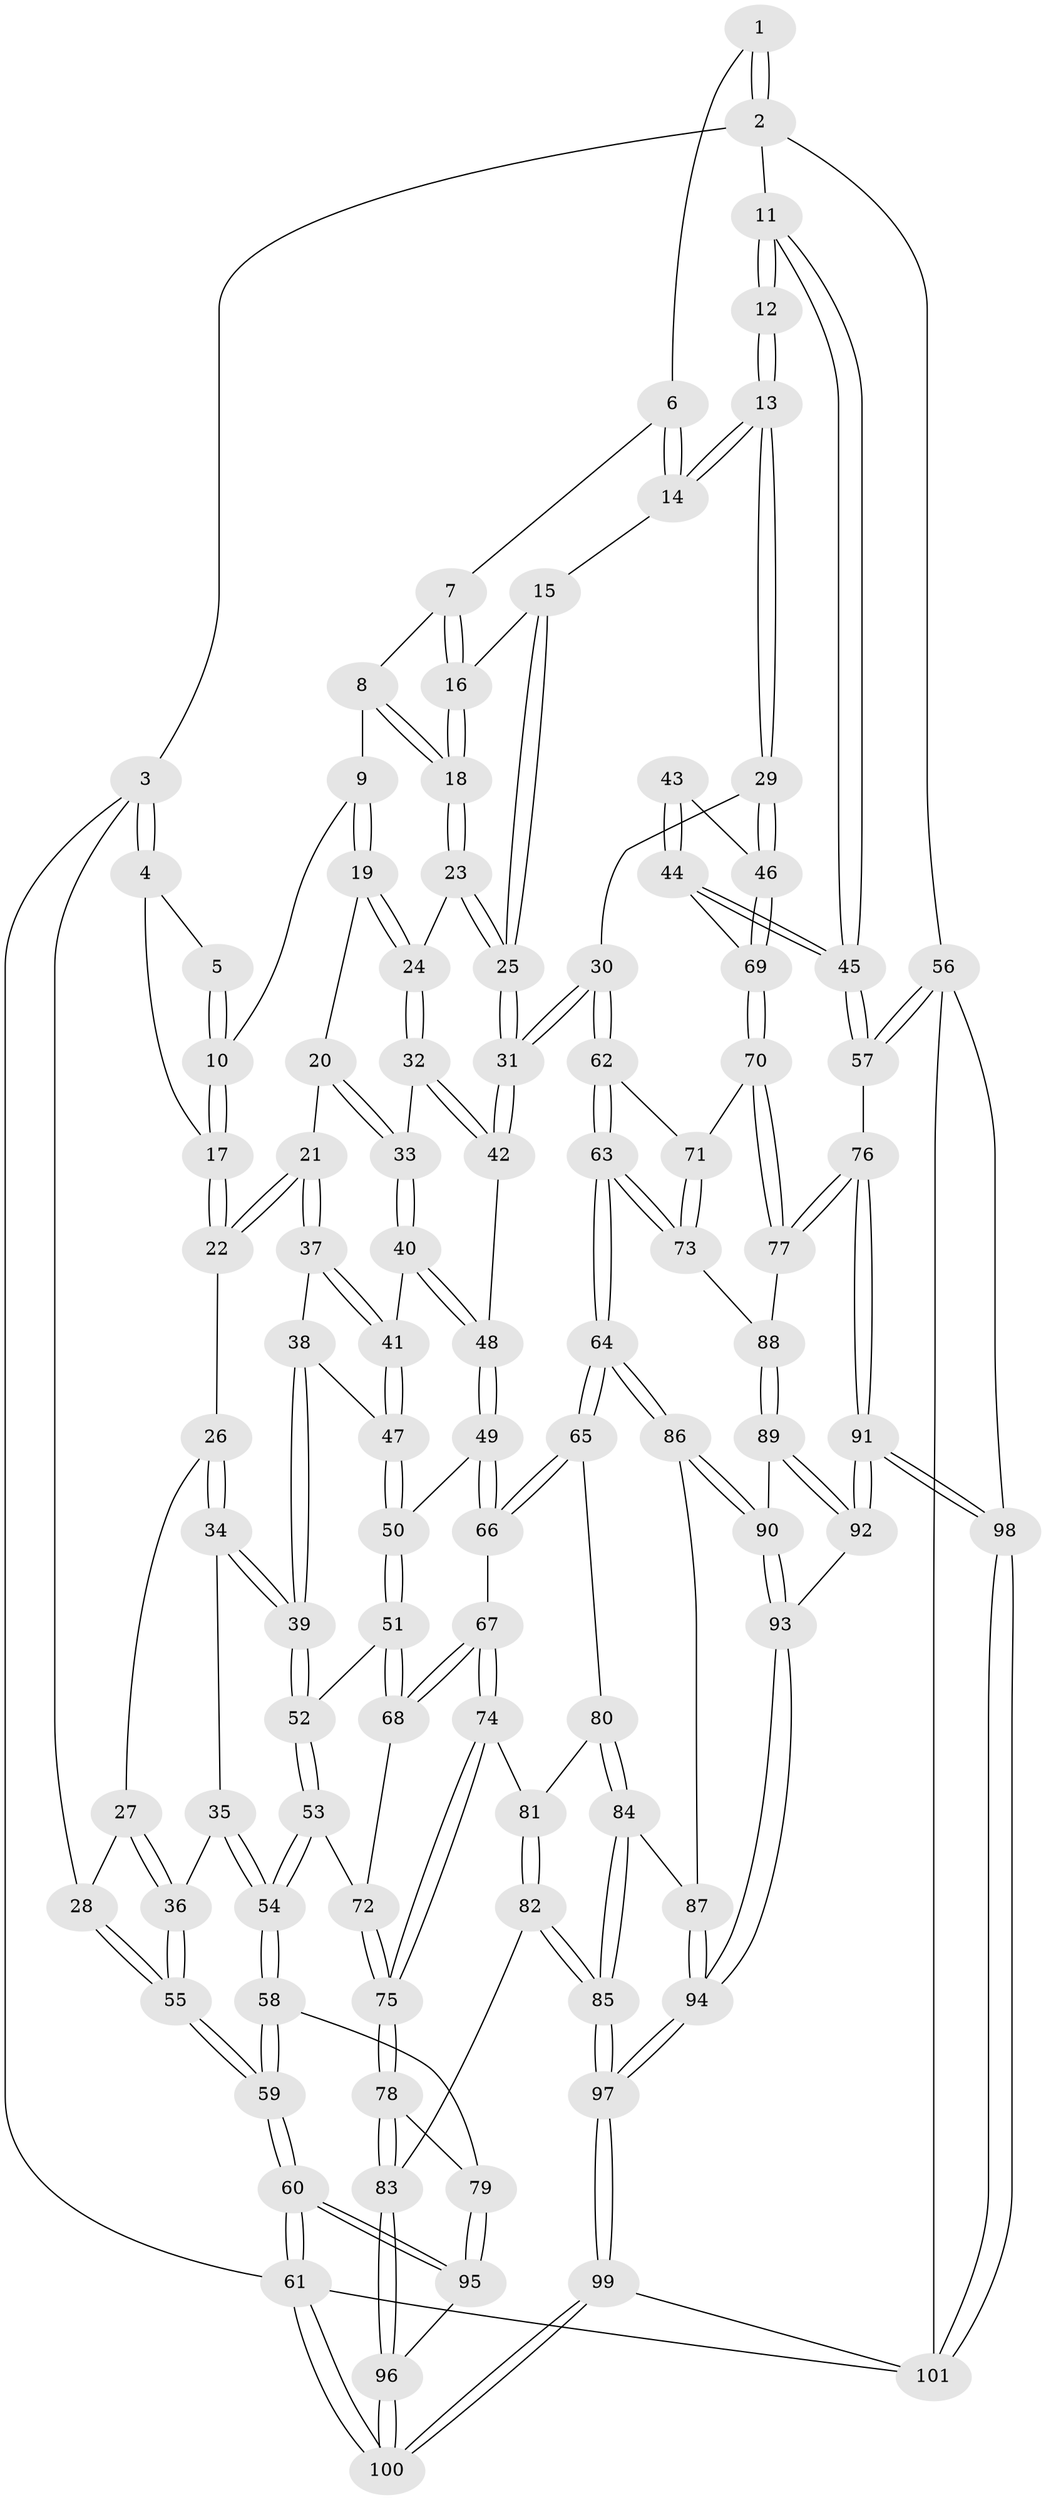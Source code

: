 // coarse degree distribution, {8: 0.05, 3: 0.175, 5: 0.3, 4: 0.3, 6: 0.1, 7: 0.025, 2: 0.05}
// Generated by graph-tools (version 1.1) at 2025/21/03/04/25 18:21:29]
// undirected, 101 vertices, 249 edges
graph export_dot {
graph [start="1"]
  node [color=gray90,style=filled];
  1 [pos="+0.6461612149485071+0"];
  2 [pos="+1+0"];
  3 [pos="+0+0"];
  4 [pos="+0.005828920950794416+0"];
  5 [pos="+0.4657748618704295+0"];
  6 [pos="+0.6365279377009618+0"];
  7 [pos="+0.4989184055812823+0.08398181796979189"];
  8 [pos="+0.4339407338932087+0.11204885797430282"];
  9 [pos="+0.4038448252855225+0.11973200058370036"];
  10 [pos="+0.37939607075654497+0.08970904527790245"];
  11 [pos="+1+0"];
  12 [pos="+0.804910504335785+0.19348406784444586"];
  13 [pos="+0.7553582512453294+0.20182915134156496"];
  14 [pos="+0.6618383926356289+0.12544799069106277"];
  15 [pos="+0.6407460497080697+0.1420712891105329"];
  16 [pos="+0.5410244034001706+0.169612990473574"];
  17 [pos="+0.1841147211788258+0.07441013339990392"];
  18 [pos="+0.5289520911315555+0.184541718473575"];
  19 [pos="+0.4036346292676145+0.1248942076029741"];
  20 [pos="+0.36146473807561436+0.20454292528343543"];
  21 [pos="+0.25217993281324963+0.18920085967839947"];
  22 [pos="+0.18441142691584517+0.10656062816061389"];
  23 [pos="+0.5167915506817423+0.20620306660253857"];
  24 [pos="+0.48600416093638743+0.2209501061574385"];
  25 [pos="+0.5971100947611401+0.2806018887276985"];
  26 [pos="+0.14609252944576184+0.16598679127841454"];
  27 [pos="+0.1249128915891095+0.17321823866087283"];
  28 [pos="+0+0.06654364351157227"];
  29 [pos="+0.6722104362416184+0.3986639948407158"];
  30 [pos="+0.639639384918986+0.4075027381980952"];
  31 [pos="+0.6291595332790207+0.4042934568254598"];
  32 [pos="+0.4738350903857348+0.24058765693943335"];
  33 [pos="+0.3945618695927738+0.2871053053953921"];
  34 [pos="+0.12295588066182479+0.3457643508426285"];
  35 [pos="+0.10185471291859932+0.3458763980222786"];
  36 [pos="+0+0.281261825578244"];
  37 [pos="+0.25779261785959207+0.2574029859980428"];
  38 [pos="+0.21408342471340158+0.3151201186708962"];
  39 [pos="+0.1412982042369323+0.3576896481135591"];
  40 [pos="+0.38724139467387503+0.30924119071793865"];
  41 [pos="+0.3664928276972308+0.32263696318799595"];
  42 [pos="+0.5961373026876299+0.40686184544546644"];
  43 [pos="+0.8130271139605333+0.22467387267818228"];
  44 [pos="+0.9479391792483444+0.46413721583416706"];
  45 [pos="+1+0.45424055543844727"];
  46 [pos="+0.8449992113150353+0.4471745601951464"];
  47 [pos="+0.3416015353438956+0.3617173916866096"];
  48 [pos="+0.5474509975456687+0.4202219923365384"];
  49 [pos="+0.49186090128259896+0.4702883735725325"];
  50 [pos="+0.32320767215147905+0.42514993896032083"];
  51 [pos="+0.2692123491738868+0.4777670049029695"];
  52 [pos="+0.177111143089011+0.42698963097463544"];
  53 [pos="+0.05753159813065446+0.5579375463825808"];
  54 [pos="+0+0.5891721995862361"];
  55 [pos="+0+0.2761802886238115"];
  56 [pos="+1+0.7596470506664001"];
  57 [pos="+1+0.6636572417436712"];
  58 [pos="+0+0.6081727539999449"];
  59 [pos="+0+0.6163436534632979"];
  60 [pos="+0+1"];
  61 [pos="+0+1"];
  62 [pos="+0.6431274698444939+0.5420520133859721"];
  63 [pos="+0.5677792518984789+0.6772228468316465"];
  64 [pos="+0.5526924229215259+0.6870466828580793"];
  65 [pos="+0.4722766540025772+0.602433514047081"];
  66 [pos="+0.4872274340355302+0.48215911273490475"];
  67 [pos="+0.2873596004571997+0.5533943946962724"];
  68 [pos="+0.2774903383419673+0.5223972637777998"];
  69 [pos="+0.8967572026260989+0.46943504914760764"];
  70 [pos="+0.787379223993446+0.6286776958924547"];
  71 [pos="+0.6815489016940426+0.569398393347556"];
  72 [pos="+0.0857058336254497+0.5658234268291498"];
  73 [pos="+0.6914913349554326+0.6842678673900588"];
  74 [pos="+0.2880789383809408+0.5600263608310232"];
  75 [pos="+0.2288175090285152+0.6353445250579441"];
  76 [pos="+0.8138971985841235+0.7192839423251735"];
  77 [pos="+0.78210913254105+0.6683495377575828"];
  78 [pos="+0.2024656756356156+0.7398066800778528"];
  79 [pos="+0.15567481973917838+0.7462351547880662"];
  80 [pos="+0.4065452495052584+0.6087870268666391"];
  81 [pos="+0.3412349108817748+0.594644453263221"];
  82 [pos="+0.3528332870532025+0.8228255524380486"];
  83 [pos="+0.30180084663174944+0.8203350791508304"];
  84 [pos="+0.38299236684825766+0.8068915290691017"];
  85 [pos="+0.360077778208968+0.8247362019240685"];
  86 [pos="+0.5481166299504477+0.7060167516597222"];
  87 [pos="+0.5177488930387658+0.7343003825621792"];
  88 [pos="+0.706502615769803+0.6866808588066459"];
  89 [pos="+0.6873997507177889+0.8176905950985878"];
  90 [pos="+0.6093644568747467+0.7765945631213177"];
  91 [pos="+0.7966100358685344+0.8867833918970774"];
  92 [pos="+0.72818277675594+0.8601491617818592"];
  93 [pos="+0.5699830509075469+0.916481184099549"];
  94 [pos="+0.5537544276267975+0.9295164996696336"];
  95 [pos="+0.11033804909461856+0.8118635246264814"];
  96 [pos="+0.18064154949006958+0.9821903481086576"];
  97 [pos="+0.48044186665638994+1"];
  98 [pos="+0.829065025500837+0.933708421480539"];
  99 [pos="+0.4900674923430392+1"];
  100 [pos="+0.05052846362415213+1"];
  101 [pos="+0.768424112579525+1"];
  1 -- 2;
  1 -- 2;
  1 -- 6;
  2 -- 3;
  2 -- 11;
  2 -- 56;
  3 -- 4;
  3 -- 4;
  3 -- 28;
  3 -- 61;
  4 -- 5;
  4 -- 17;
  5 -- 10;
  5 -- 10;
  6 -- 7;
  6 -- 14;
  6 -- 14;
  7 -- 8;
  7 -- 16;
  7 -- 16;
  8 -- 9;
  8 -- 18;
  8 -- 18;
  9 -- 10;
  9 -- 19;
  9 -- 19;
  10 -- 17;
  10 -- 17;
  11 -- 12;
  11 -- 12;
  11 -- 45;
  11 -- 45;
  12 -- 13;
  12 -- 13;
  13 -- 14;
  13 -- 14;
  13 -- 29;
  13 -- 29;
  14 -- 15;
  15 -- 16;
  15 -- 25;
  15 -- 25;
  16 -- 18;
  16 -- 18;
  17 -- 22;
  17 -- 22;
  18 -- 23;
  18 -- 23;
  19 -- 20;
  19 -- 24;
  19 -- 24;
  20 -- 21;
  20 -- 33;
  20 -- 33;
  21 -- 22;
  21 -- 22;
  21 -- 37;
  21 -- 37;
  22 -- 26;
  23 -- 24;
  23 -- 25;
  23 -- 25;
  24 -- 32;
  24 -- 32;
  25 -- 31;
  25 -- 31;
  26 -- 27;
  26 -- 34;
  26 -- 34;
  27 -- 28;
  27 -- 36;
  27 -- 36;
  28 -- 55;
  28 -- 55;
  29 -- 30;
  29 -- 46;
  29 -- 46;
  30 -- 31;
  30 -- 31;
  30 -- 62;
  30 -- 62;
  31 -- 42;
  31 -- 42;
  32 -- 33;
  32 -- 42;
  32 -- 42;
  33 -- 40;
  33 -- 40;
  34 -- 35;
  34 -- 39;
  34 -- 39;
  35 -- 36;
  35 -- 54;
  35 -- 54;
  36 -- 55;
  36 -- 55;
  37 -- 38;
  37 -- 41;
  37 -- 41;
  38 -- 39;
  38 -- 39;
  38 -- 47;
  39 -- 52;
  39 -- 52;
  40 -- 41;
  40 -- 48;
  40 -- 48;
  41 -- 47;
  41 -- 47;
  42 -- 48;
  43 -- 44;
  43 -- 44;
  43 -- 46;
  44 -- 45;
  44 -- 45;
  44 -- 69;
  45 -- 57;
  45 -- 57;
  46 -- 69;
  46 -- 69;
  47 -- 50;
  47 -- 50;
  48 -- 49;
  48 -- 49;
  49 -- 50;
  49 -- 66;
  49 -- 66;
  50 -- 51;
  50 -- 51;
  51 -- 52;
  51 -- 68;
  51 -- 68;
  52 -- 53;
  52 -- 53;
  53 -- 54;
  53 -- 54;
  53 -- 72;
  54 -- 58;
  54 -- 58;
  55 -- 59;
  55 -- 59;
  56 -- 57;
  56 -- 57;
  56 -- 98;
  56 -- 101;
  57 -- 76;
  58 -- 59;
  58 -- 59;
  58 -- 79;
  59 -- 60;
  59 -- 60;
  60 -- 61;
  60 -- 61;
  60 -- 95;
  60 -- 95;
  61 -- 100;
  61 -- 100;
  61 -- 101;
  62 -- 63;
  62 -- 63;
  62 -- 71;
  63 -- 64;
  63 -- 64;
  63 -- 73;
  63 -- 73;
  64 -- 65;
  64 -- 65;
  64 -- 86;
  64 -- 86;
  65 -- 66;
  65 -- 66;
  65 -- 80;
  66 -- 67;
  67 -- 68;
  67 -- 68;
  67 -- 74;
  67 -- 74;
  68 -- 72;
  69 -- 70;
  69 -- 70;
  70 -- 71;
  70 -- 77;
  70 -- 77;
  71 -- 73;
  71 -- 73;
  72 -- 75;
  72 -- 75;
  73 -- 88;
  74 -- 75;
  74 -- 75;
  74 -- 81;
  75 -- 78;
  75 -- 78;
  76 -- 77;
  76 -- 77;
  76 -- 91;
  76 -- 91;
  77 -- 88;
  78 -- 79;
  78 -- 83;
  78 -- 83;
  79 -- 95;
  79 -- 95;
  80 -- 81;
  80 -- 84;
  80 -- 84;
  81 -- 82;
  81 -- 82;
  82 -- 83;
  82 -- 85;
  82 -- 85;
  83 -- 96;
  83 -- 96;
  84 -- 85;
  84 -- 85;
  84 -- 87;
  85 -- 97;
  85 -- 97;
  86 -- 87;
  86 -- 90;
  86 -- 90;
  87 -- 94;
  87 -- 94;
  88 -- 89;
  88 -- 89;
  89 -- 90;
  89 -- 92;
  89 -- 92;
  90 -- 93;
  90 -- 93;
  91 -- 92;
  91 -- 92;
  91 -- 98;
  91 -- 98;
  92 -- 93;
  93 -- 94;
  93 -- 94;
  94 -- 97;
  94 -- 97;
  95 -- 96;
  96 -- 100;
  96 -- 100;
  97 -- 99;
  97 -- 99;
  98 -- 101;
  98 -- 101;
  99 -- 100;
  99 -- 100;
  99 -- 101;
}
